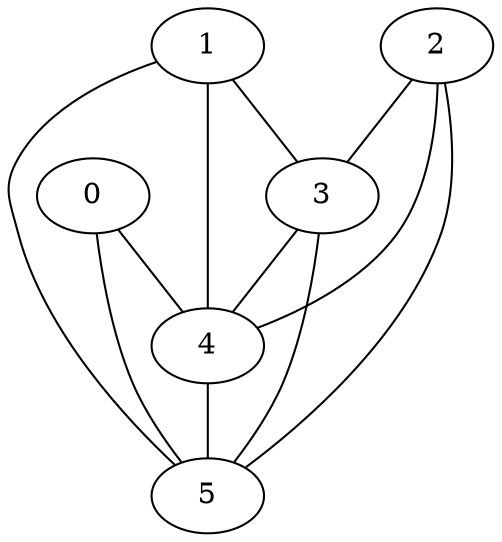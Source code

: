 graph Graphette
{
	0 -- 4;
	0 -- 5;
	1 -- 3;
	1 -- 4;
	1 -- 5;
	2 -- 3;
	2 -- 4;
	2 -- 5;
	3 -- 4;
	3 -- 5;
	4 -- 5;
}
